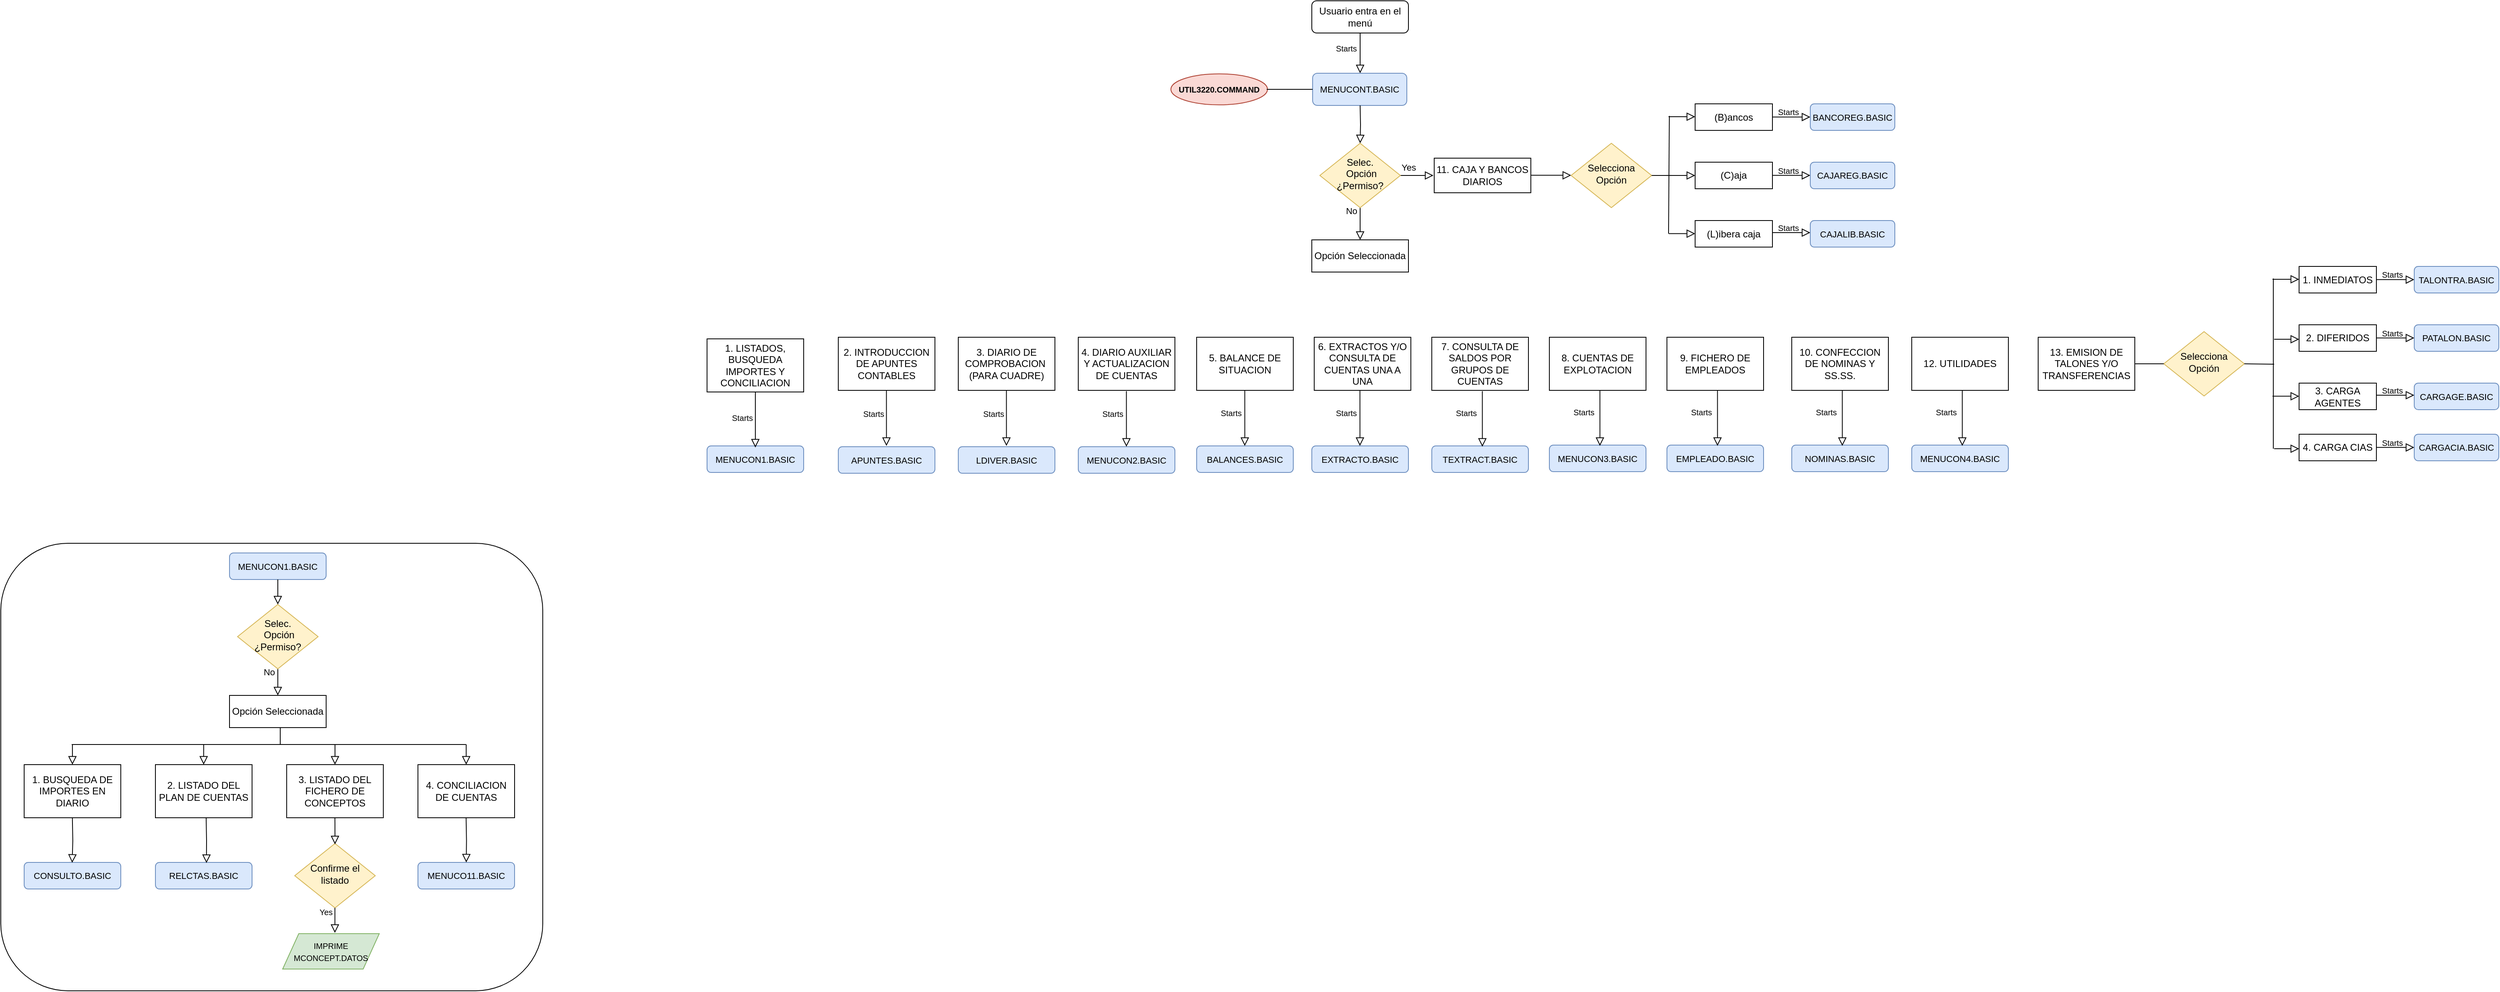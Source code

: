 <mxfile version="26.1.3">
  <diagram id="C5RBs43oDa-KdzZeNtuy" name="Page-1">
    <mxGraphModel dx="2965" dy="813" grid="0" gridSize="10" guides="1" tooltips="1" connect="1" arrows="1" fold="1" page="1" pageScale="1" pageWidth="827" pageHeight="1169" math="0" shadow="0">
      <root>
        <mxCell id="WIyWlLk6GJQsqaUBKTNV-0" />
        <mxCell id="WIyWlLk6GJQsqaUBKTNV-1" parent="WIyWlLk6GJQsqaUBKTNV-0" />
        <mxCell id="WIyWlLk6GJQsqaUBKTNV-2" value="" style="rounded=0;html=1;jettySize=auto;orthogonalLoop=1;fontSize=11;endArrow=block;endFill=0;endSize=8;strokeWidth=1;shadow=0;labelBackgroundColor=none;edgeStyle=orthogonalEdgeStyle;" parent="WIyWlLk6GJQsqaUBKTNV-1" source="WIyWlLk6GJQsqaUBKTNV-3" edge="1">
          <mxGeometry relative="1" as="geometry">
            <mxPoint x="393" y="107" as="targetPoint" />
          </mxGeometry>
        </mxCell>
        <mxCell id="WIyWlLk6GJQsqaUBKTNV-3" value="Usuario entra en el menú" style="rounded=1;whiteSpace=wrap;html=1;fontSize=12;glass=0;strokeWidth=1;shadow=0;" parent="WIyWlLk6GJQsqaUBKTNV-1" vertex="1">
          <mxGeometry x="333" y="17" width="120" height="40" as="geometry" />
        </mxCell>
        <mxCell id="WIyWlLk6GJQsqaUBKTNV-4" value="No" style="rounded=0;html=1;jettySize=auto;orthogonalLoop=1;fontSize=11;endArrow=block;endFill=0;endSize=8;strokeWidth=1;shadow=0;labelBackgroundColor=none;edgeStyle=orthogonalEdgeStyle;" parent="WIyWlLk6GJQsqaUBKTNV-1" source="WIyWlLk6GJQsqaUBKTNV-6" edge="1">
          <mxGeometry x="-0.801" y="-11" relative="1" as="geometry">
            <mxPoint as="offset" />
            <mxPoint x="393" y="314" as="targetPoint" />
          </mxGeometry>
        </mxCell>
        <mxCell id="WIyWlLk6GJQsqaUBKTNV-5" value="Yes" style="edgeStyle=orthogonalEdgeStyle;rounded=0;html=1;jettySize=auto;orthogonalLoop=1;fontSize=11;endArrow=block;endFill=0;endSize=8;strokeWidth=1;shadow=0;labelBackgroundColor=none;" parent="WIyWlLk6GJQsqaUBKTNV-1" source="WIyWlLk6GJQsqaUBKTNV-6" edge="1">
          <mxGeometry x="-0.516" y="10" relative="1" as="geometry">
            <mxPoint as="offset" />
            <mxPoint x="484" y="234" as="targetPoint" />
          </mxGeometry>
        </mxCell>
        <mxCell id="WIyWlLk6GJQsqaUBKTNV-6" value="Selec.&lt;div&gt;&amp;nbsp;Opción&lt;div&gt;¿Permiso?&lt;/div&gt;&lt;/div&gt;" style="rhombus;whiteSpace=wrap;html=1;shadow=0;fontFamily=Helvetica;fontSize=12;align=center;strokeWidth=1;spacing=6;spacingTop=-4;fillColor=#fff2cc;strokeColor=#d6b656;" parent="WIyWlLk6GJQsqaUBKTNV-1" vertex="1">
          <mxGeometry x="343" y="194" width="100" height="80" as="geometry" />
        </mxCell>
        <mxCell id="BB1cro40CQFyHblzuHLM-0" value="Opción Seleccionada" style="rounded=0;whiteSpace=wrap;html=1;fontSize=12;glass=0;strokeWidth=1;shadow=0;" vertex="1" parent="WIyWlLk6GJQsqaUBKTNV-1">
          <mxGeometry x="333" y="314" width="120" height="40" as="geometry" />
        </mxCell>
        <mxCell id="BB1cro40CQFyHblzuHLM-1" value="" style="edgeStyle=orthogonalEdgeStyle;rounded=0;html=1;jettySize=auto;orthogonalLoop=1;fontSize=11;endArrow=block;endFill=0;endSize=8;strokeWidth=1;shadow=0;labelBackgroundColor=none;" edge="1" parent="WIyWlLk6GJQsqaUBKTNV-1">
          <mxGeometry x="-0.16" y="11" relative="1" as="geometry">
            <mxPoint as="offset" />
            <mxPoint x="605" y="233.79" as="sourcePoint" />
            <mxPoint x="655" y="233.79" as="targetPoint" />
          </mxGeometry>
        </mxCell>
        <mxCell id="BB1cro40CQFyHblzuHLM-2" value="11. CAJA Y BANCOS DIARIOS" style="rounded=0;whiteSpace=wrap;html=1;" vertex="1" parent="WIyWlLk6GJQsqaUBKTNV-1">
          <mxGeometry x="485" y="212.5" width="120" height="43" as="geometry" />
        </mxCell>
        <mxCell id="BB1cro40CQFyHblzuHLM-3" value="CAJALIB.BASIC" style="rounded=1;whiteSpace=wrap;html=1;fontSize=11;glass=0;strokeWidth=1;shadow=0;fillColor=#dae8fc;strokeColor=#6c8ebf;" vertex="1" parent="WIyWlLk6GJQsqaUBKTNV-1">
          <mxGeometry x="952" y="290" width="105" height="33" as="geometry" />
        </mxCell>
        <mxCell id="BB1cro40CQFyHblzuHLM-4" value="Selecciona Opción" style="rhombus;whiteSpace=wrap;html=1;shadow=0;fontFamily=Helvetica;fontSize=12;align=center;strokeWidth=1;spacing=6;spacingTop=-4;fillColor=#fff2cc;strokeColor=#d6b656;" vertex="1" parent="WIyWlLk6GJQsqaUBKTNV-1">
          <mxGeometry x="655" y="194" width="100" height="80" as="geometry" />
        </mxCell>
        <mxCell id="BB1cro40CQFyHblzuHLM-5" value="(B)ancos" style="rounded=0;whiteSpace=wrap;html=1;" vertex="1" parent="WIyWlLk6GJQsqaUBKTNV-1">
          <mxGeometry x="809" y="145" width="96" height="33" as="geometry" />
        </mxCell>
        <mxCell id="BB1cro40CQFyHblzuHLM-6" value="(C)aja" style="rounded=0;whiteSpace=wrap;html=1;" vertex="1" parent="WIyWlLk6GJQsqaUBKTNV-1">
          <mxGeometry x="809" y="217.5" width="96" height="33" as="geometry" />
        </mxCell>
        <mxCell id="BB1cro40CQFyHblzuHLM-7" value="(L)ibera caja" style="rounded=0;whiteSpace=wrap;html=1;" vertex="1" parent="WIyWlLk6GJQsqaUBKTNV-1">
          <mxGeometry x="809" y="290" width="96" height="33" as="geometry" />
        </mxCell>
        <mxCell id="BB1cro40CQFyHblzuHLM-9" value="BANCOREG.BASIC" style="rounded=1;whiteSpace=wrap;html=1;fontSize=11;glass=0;strokeWidth=1;shadow=0;fillColor=#dae8fc;strokeColor=#6c8ebf;" vertex="1" parent="WIyWlLk6GJQsqaUBKTNV-1">
          <mxGeometry x="952" y="145" width="105" height="33" as="geometry" />
        </mxCell>
        <mxCell id="BB1cro40CQFyHblzuHLM-10" value="CAJAREG.BASIC" style="rounded=1;whiteSpace=wrap;html=1;fontSize=11;glass=0;strokeWidth=1;shadow=0;fillColor=#dae8fc;strokeColor=#6c8ebf;" vertex="1" parent="WIyWlLk6GJQsqaUBKTNV-1">
          <mxGeometry x="952" y="217.5" width="105" height="33" as="geometry" />
        </mxCell>
        <mxCell id="BB1cro40CQFyHblzuHLM-13" value="Starts" style="text;html=1;align=center;verticalAlign=middle;whiteSpace=wrap;rounded=0;fontSize=10;" vertex="1" parent="WIyWlLk6GJQsqaUBKTNV-1">
          <mxGeometry x="895" y="140" width="60" height="30" as="geometry" />
        </mxCell>
        <mxCell id="BB1cro40CQFyHblzuHLM-16" value="Starts" style="text;html=1;align=center;verticalAlign=middle;whiteSpace=wrap;rounded=0;fontSize=10;" vertex="1" parent="WIyWlLk6GJQsqaUBKTNV-1">
          <mxGeometry x="895" y="212.5" width="60" height="30" as="geometry" />
        </mxCell>
        <mxCell id="BB1cro40CQFyHblzuHLM-18" value="" style="edgeStyle=orthogonalEdgeStyle;rounded=0;html=1;jettySize=auto;orthogonalLoop=1;fontSize=11;endArrow=block;endFill=0;endSize=8;strokeWidth=1;shadow=0;labelBackgroundColor=none;entryX=0;entryY=0.5;entryDx=0;entryDy=0;spacing=0;" edge="1" parent="WIyWlLk6GJQsqaUBKTNV-1">
          <mxGeometry x="-0.16" y="11" relative="1" as="geometry">
            <mxPoint as="offset" />
            <mxPoint x="755" y="234" as="sourcePoint" />
            <mxPoint x="809" y="234" as="targetPoint" />
          </mxGeometry>
        </mxCell>
        <mxCell id="BB1cro40CQFyHblzuHLM-20" value="" style="edgeStyle=orthogonalEdgeStyle;rounded=0;html=1;jettySize=auto;orthogonalLoop=1;fontSize=11;endArrow=block;endFill=0;endSize=8;strokeWidth=1;shadow=0;labelBackgroundColor=none;entryX=0;entryY=0.5;entryDx=0;entryDy=0;spacing=0;" edge="1" parent="WIyWlLk6GJQsqaUBKTNV-1">
          <mxGeometry x="-0.16" y="11" relative="1" as="geometry">
            <mxPoint as="offset" />
            <mxPoint x="776" y="161" as="sourcePoint" />
            <mxPoint x="809" y="161.37" as="targetPoint" />
          </mxGeometry>
        </mxCell>
        <mxCell id="BB1cro40CQFyHblzuHLM-21" value="" style="edgeStyle=orthogonalEdgeStyle;rounded=0;html=1;jettySize=auto;orthogonalLoop=1;fontSize=11;endArrow=block;endFill=0;endSize=8;strokeWidth=1;shadow=0;labelBackgroundColor=none;entryX=0;entryY=0.5;entryDx=0;entryDy=0;spacing=0;" edge="1" parent="WIyWlLk6GJQsqaUBKTNV-1">
          <mxGeometry x="-0.16" y="11" relative="1" as="geometry">
            <mxPoint as="offset" />
            <mxPoint x="776" y="306.31" as="sourcePoint" />
            <mxPoint x="809" y="306.68" as="targetPoint" />
          </mxGeometry>
        </mxCell>
        <mxCell id="BB1cro40CQFyHblzuHLM-22" value="" style="endArrow=none;html=1;rounded=0;" edge="1" parent="WIyWlLk6GJQsqaUBKTNV-1">
          <mxGeometry width="50" height="50" relative="1" as="geometry">
            <mxPoint x="776" y="306" as="sourcePoint" />
            <mxPoint x="777" y="160" as="targetPoint" />
          </mxGeometry>
        </mxCell>
        <mxCell id="BB1cro40CQFyHblzuHLM-23" value="" style="edgeStyle=orthogonalEdgeStyle;rounded=0;html=1;jettySize=auto;orthogonalLoop=1;fontSize=11;endArrow=block;endFill=0;endSize=8;strokeWidth=1;shadow=0;labelBackgroundColor=none;" edge="1" parent="WIyWlLk6GJQsqaUBKTNV-1">
          <mxGeometry x="-0.16" y="11" relative="1" as="geometry">
            <mxPoint as="offset" />
            <mxPoint x="905" y="305" as="sourcePoint" />
            <mxPoint x="952" y="305" as="targetPoint" />
          </mxGeometry>
        </mxCell>
        <mxCell id="BB1cro40CQFyHblzuHLM-24" value="" style="edgeStyle=orthogonalEdgeStyle;rounded=0;html=1;jettySize=auto;orthogonalLoop=1;fontSize=11;endArrow=block;endFill=0;endSize=8;strokeWidth=1;shadow=0;labelBackgroundColor=none;" edge="1" parent="WIyWlLk6GJQsqaUBKTNV-1">
          <mxGeometry x="-0.16" y="11" relative="1" as="geometry">
            <mxPoint as="offset" />
            <mxPoint x="905" y="233.88" as="sourcePoint" />
            <mxPoint x="952" y="233.88" as="targetPoint" />
          </mxGeometry>
        </mxCell>
        <mxCell id="BB1cro40CQFyHblzuHLM-25" value="Starts" style="text;html=1;align=center;verticalAlign=middle;whiteSpace=wrap;rounded=0;fontSize=10;" vertex="1" parent="WIyWlLk6GJQsqaUBKTNV-1">
          <mxGeometry x="895" y="284" width="60" height="30" as="geometry" />
        </mxCell>
        <mxCell id="BB1cro40CQFyHblzuHLM-27" value="" style="edgeStyle=orthogonalEdgeStyle;rounded=0;html=1;jettySize=auto;orthogonalLoop=1;fontSize=11;endArrow=block;endFill=0;endSize=8;strokeWidth=1;shadow=0;labelBackgroundColor=none;" edge="1" parent="WIyWlLk6GJQsqaUBKTNV-1">
          <mxGeometry x="-0.16" y="11" relative="1" as="geometry">
            <mxPoint as="offset" />
            <mxPoint x="905" y="161.38" as="sourcePoint" />
            <mxPoint x="952" y="161.38" as="targetPoint" />
          </mxGeometry>
        </mxCell>
        <mxCell id="BB1cro40CQFyHblzuHLM-28" value="1. LISTADOS, BUSQUEDA IMPORTES Y CONCILIACION" style="rounded=0;whiteSpace=wrap;html=1;" vertex="1" parent="WIyWlLk6GJQsqaUBKTNV-1">
          <mxGeometry x="-418" y="437" width="120" height="66" as="geometry" />
        </mxCell>
        <mxCell id="BB1cro40CQFyHblzuHLM-29" value="2. INTRODUCCION DE APUNTES CONTABLES" style="rounded=0;whiteSpace=wrap;html=1;" vertex="1" parent="WIyWlLk6GJQsqaUBKTNV-1">
          <mxGeometry x="-255" y="435" width="120" height="66" as="geometry" />
        </mxCell>
        <mxCell id="BB1cro40CQFyHblzuHLM-30" value="3. DIARIO DE COMPROBACION&amp;nbsp;&lt;div&gt;(PARA CUADRE)&lt;/div&gt;" style="rounded=0;whiteSpace=wrap;html=1;" vertex="1" parent="WIyWlLk6GJQsqaUBKTNV-1">
          <mxGeometry x="-106" y="435" width="120" height="66" as="geometry" />
        </mxCell>
        <mxCell id="BB1cro40CQFyHblzuHLM-31" value="4. DIARIO AUXILIAR Y ACTUALIZACION DE CUENTAS" style="rounded=0;whiteSpace=wrap;html=1;" vertex="1" parent="WIyWlLk6GJQsqaUBKTNV-1">
          <mxGeometry x="43" y="435" width="120" height="66" as="geometry" />
        </mxCell>
        <mxCell id="BB1cro40CQFyHblzuHLM-32" value="5. BALANCE DE SITUACION" style="rounded=0;whiteSpace=wrap;html=1;" vertex="1" parent="WIyWlLk6GJQsqaUBKTNV-1">
          <mxGeometry x="190" y="435" width="120" height="66" as="geometry" />
        </mxCell>
        <mxCell id="BB1cro40CQFyHblzuHLM-33" value="6. EXTRACTOS Y/O CONSULTA DE CUENTAS UNA A UNA" style="rounded=0;whiteSpace=wrap;html=1;" vertex="1" parent="WIyWlLk6GJQsqaUBKTNV-1">
          <mxGeometry x="336" y="435" width="120" height="66" as="geometry" />
        </mxCell>
        <mxCell id="BB1cro40CQFyHblzuHLM-34" value="7. CONSULTA DE SALDOS POR GRUPOS DE CUENTAS" style="rounded=0;whiteSpace=wrap;html=1;" vertex="1" parent="WIyWlLk6GJQsqaUBKTNV-1">
          <mxGeometry x="482" y="435" width="120" height="66" as="geometry" />
        </mxCell>
        <mxCell id="BB1cro40CQFyHblzuHLM-35" value="8. CUENTAS DE EXPLOTACION" style="rounded=0;whiteSpace=wrap;html=1;" vertex="1" parent="WIyWlLk6GJQsqaUBKTNV-1">
          <mxGeometry x="628" y="435" width="120" height="66" as="geometry" />
        </mxCell>
        <mxCell id="BB1cro40CQFyHblzuHLM-36" value="9. FICHERO DE EMPLEADOS" style="rounded=0;whiteSpace=wrap;html=1;" vertex="1" parent="WIyWlLk6GJQsqaUBKTNV-1">
          <mxGeometry x="774" y="435" width="120" height="66" as="geometry" />
        </mxCell>
        <mxCell id="BB1cro40CQFyHblzuHLM-37" value="10. CONFECCION DE NOMINAS Y SS.SS." style="rounded=0;whiteSpace=wrap;html=1;" vertex="1" parent="WIyWlLk6GJQsqaUBKTNV-1">
          <mxGeometry x="929" y="435" width="120" height="66" as="geometry" />
        </mxCell>
        <mxCell id="BB1cro40CQFyHblzuHLM-38" value="12. UTILIDADES" style="rounded=0;whiteSpace=wrap;html=1;" vertex="1" parent="WIyWlLk6GJQsqaUBKTNV-1">
          <mxGeometry x="1078" y="435" width="120" height="66" as="geometry" />
        </mxCell>
        <mxCell id="BB1cro40CQFyHblzuHLM-39" value="13. EMISION DE TALONES Y/O TRANSFERENCIAS" style="rounded=0;whiteSpace=wrap;html=1;" vertex="1" parent="WIyWlLk6GJQsqaUBKTNV-1">
          <mxGeometry x="1235" y="435" width="120" height="66" as="geometry" />
        </mxCell>
        <mxCell id="BB1cro40CQFyHblzuHLM-40" value="MENUCON1.BASIC" style="rounded=1;whiteSpace=wrap;html=1;fontSize=11;glass=0;strokeWidth=1;shadow=0;fillColor=#dae8fc;strokeColor=#6c8ebf;" vertex="1" parent="WIyWlLk6GJQsqaUBKTNV-1">
          <mxGeometry x="-418" y="570" width="120" height="33" as="geometry" />
        </mxCell>
        <mxCell id="BB1cro40CQFyHblzuHLM-41" value="Starts" style="text;html=1;align=center;verticalAlign=middle;whiteSpace=wrap;rounded=0;fontSize=10;" vertex="1" parent="WIyWlLk6GJQsqaUBKTNV-1">
          <mxGeometry x="-404" y="520" width="60" height="30" as="geometry" />
        </mxCell>
        <mxCell id="BB1cro40CQFyHblzuHLM-42" value="" style="edgeStyle=orthogonalEdgeStyle;rounded=0;html=1;jettySize=auto;orthogonalLoop=1;fontSize=11;endArrow=block;endFill=0;endSize=8;strokeWidth=1;shadow=0;labelBackgroundColor=none;exitX=0.5;exitY=1;exitDx=0;exitDy=0;" edge="1" parent="WIyWlLk6GJQsqaUBKTNV-1" source="BB1cro40CQFyHblzuHLM-28">
          <mxGeometry x="-0.16" y="11" relative="1" as="geometry">
            <mxPoint as="offset" />
            <mxPoint x="-389" y="559" as="sourcePoint" />
            <mxPoint x="-358" y="572" as="targetPoint" />
            <Array as="points">
              <mxPoint x="-358" y="559" />
            </Array>
          </mxGeometry>
        </mxCell>
        <mxCell id="BB1cro40CQFyHblzuHLM-43" value="APUNTES.BASIC" style="rounded=1;whiteSpace=wrap;html=1;fontSize=11;glass=0;strokeWidth=1;shadow=0;fillColor=#dae8fc;strokeColor=#6c8ebf;" vertex="1" parent="WIyWlLk6GJQsqaUBKTNV-1">
          <mxGeometry x="-255" y="571" width="120" height="33" as="geometry" />
        </mxCell>
        <mxCell id="BB1cro40CQFyHblzuHLM-44" value="Starts" style="text;html=1;align=center;verticalAlign=middle;whiteSpace=wrap;rounded=0;fontSize=10;" vertex="1" parent="WIyWlLk6GJQsqaUBKTNV-1">
          <mxGeometry x="-241" y="515" width="60" height="30" as="geometry" />
        </mxCell>
        <mxCell id="BB1cro40CQFyHblzuHLM-45" value="" style="edgeStyle=orthogonalEdgeStyle;rounded=0;html=1;jettySize=auto;orthogonalLoop=1;fontSize=11;endArrow=block;endFill=0;endSize=8;strokeWidth=1;shadow=0;labelBackgroundColor=none;exitX=0.5;exitY=1;exitDx=0;exitDy=0;" edge="1" parent="WIyWlLk6GJQsqaUBKTNV-1">
          <mxGeometry x="-0.16" y="11" relative="1" as="geometry">
            <mxPoint as="offset" />
            <mxPoint x="-195.23" y="501" as="sourcePoint" />
            <mxPoint x="-195.23" y="570" as="targetPoint" />
            <Array as="points">
              <mxPoint x="-195.23" y="557" />
            </Array>
          </mxGeometry>
        </mxCell>
        <mxCell id="BB1cro40CQFyHblzuHLM-46" value="LDIVER.BASIC" style="rounded=1;whiteSpace=wrap;html=1;fontSize=11;glass=0;strokeWidth=1;shadow=0;fillColor=#dae8fc;strokeColor=#6c8ebf;" vertex="1" parent="WIyWlLk6GJQsqaUBKTNV-1">
          <mxGeometry x="-106" y="571" width="120" height="33" as="geometry" />
        </mxCell>
        <mxCell id="BB1cro40CQFyHblzuHLM-47" value="Starts" style="text;html=1;align=center;verticalAlign=middle;whiteSpace=wrap;rounded=0;fontSize=10;" vertex="1" parent="WIyWlLk6GJQsqaUBKTNV-1">
          <mxGeometry x="-92" y="515" width="60" height="30" as="geometry" />
        </mxCell>
        <mxCell id="BB1cro40CQFyHblzuHLM-48" value="" style="edgeStyle=orthogonalEdgeStyle;rounded=0;html=1;jettySize=auto;orthogonalLoop=1;fontSize=11;endArrow=block;endFill=0;endSize=8;strokeWidth=1;shadow=0;labelBackgroundColor=none;exitX=0.5;exitY=1;exitDx=0;exitDy=0;" edge="1" parent="WIyWlLk6GJQsqaUBKTNV-1">
          <mxGeometry x="-0.16" y="11" relative="1" as="geometry">
            <mxPoint as="offset" />
            <mxPoint x="-46.23" y="501" as="sourcePoint" />
            <mxPoint x="-46.23" y="570" as="targetPoint" />
            <Array as="points">
              <mxPoint x="-46.23" y="557" />
            </Array>
          </mxGeometry>
        </mxCell>
        <mxCell id="BB1cro40CQFyHblzuHLM-49" value="MENUCON2.BASIC" style="rounded=1;whiteSpace=wrap;html=1;fontSize=11;glass=0;strokeWidth=1;shadow=0;fillColor=#dae8fc;strokeColor=#6c8ebf;" vertex="1" parent="WIyWlLk6GJQsqaUBKTNV-1">
          <mxGeometry x="43" y="571" width="120" height="33" as="geometry" />
        </mxCell>
        <mxCell id="BB1cro40CQFyHblzuHLM-50" value="Starts" style="text;html=1;align=center;verticalAlign=middle;whiteSpace=wrap;rounded=0;fontSize=10;" vertex="1" parent="WIyWlLk6GJQsqaUBKTNV-1">
          <mxGeometry x="56" y="515" width="60" height="30" as="geometry" />
        </mxCell>
        <mxCell id="BB1cro40CQFyHblzuHLM-51" value="" style="edgeStyle=orthogonalEdgeStyle;rounded=0;html=1;jettySize=auto;orthogonalLoop=1;fontSize=11;endArrow=block;endFill=0;endSize=8;strokeWidth=1;shadow=0;labelBackgroundColor=none;exitX=0.5;exitY=1;exitDx=0;exitDy=0;" edge="1" parent="WIyWlLk6GJQsqaUBKTNV-1">
          <mxGeometry x="-0.16" y="11" relative="1" as="geometry">
            <mxPoint as="offset" />
            <mxPoint x="102.77" y="502" as="sourcePoint" />
            <mxPoint x="102.77" y="571" as="targetPoint" />
            <Array as="points">
              <mxPoint x="102.77" y="558" />
            </Array>
          </mxGeometry>
        </mxCell>
        <mxCell id="BB1cro40CQFyHblzuHLM-52" value="BALANCES.BASIC" style="rounded=1;whiteSpace=wrap;html=1;fontSize=11;glass=0;strokeWidth=1;shadow=0;fillColor=#dae8fc;strokeColor=#6c8ebf;" vertex="1" parent="WIyWlLk6GJQsqaUBKTNV-1">
          <mxGeometry x="190" y="570" width="120" height="33" as="geometry" />
        </mxCell>
        <mxCell id="BB1cro40CQFyHblzuHLM-53" value="Starts" style="text;html=1;align=center;verticalAlign=middle;whiteSpace=wrap;rounded=0;fontSize=10;" vertex="1" parent="WIyWlLk6GJQsqaUBKTNV-1">
          <mxGeometry x="203" y="514" width="60" height="30" as="geometry" />
        </mxCell>
        <mxCell id="BB1cro40CQFyHblzuHLM-54" value="" style="edgeStyle=orthogonalEdgeStyle;rounded=0;html=1;jettySize=auto;orthogonalLoop=1;fontSize=11;endArrow=block;endFill=0;endSize=8;strokeWidth=1;shadow=0;labelBackgroundColor=none;exitX=0.5;exitY=1;exitDx=0;exitDy=0;" edge="1" parent="WIyWlLk6GJQsqaUBKTNV-1">
          <mxGeometry x="-0.16" y="11" relative="1" as="geometry">
            <mxPoint as="offset" />
            <mxPoint x="249.77" y="501" as="sourcePoint" />
            <mxPoint x="249.77" y="570" as="targetPoint" />
            <Array as="points">
              <mxPoint x="249.77" y="557" />
            </Array>
          </mxGeometry>
        </mxCell>
        <mxCell id="BB1cro40CQFyHblzuHLM-56" value="EXTRACTO.BASIC" style="rounded=1;whiteSpace=wrap;html=1;fontSize=11;glass=0;strokeWidth=1;shadow=0;fillColor=#dae8fc;strokeColor=#6c8ebf;" vertex="1" parent="WIyWlLk6GJQsqaUBKTNV-1">
          <mxGeometry x="333" y="570" width="120" height="33" as="geometry" />
        </mxCell>
        <mxCell id="BB1cro40CQFyHblzuHLM-57" value="Starts" style="text;html=1;align=center;verticalAlign=middle;whiteSpace=wrap;rounded=0;fontSize=10;" vertex="1" parent="WIyWlLk6GJQsqaUBKTNV-1">
          <mxGeometry x="346" y="514" width="60" height="30" as="geometry" />
        </mxCell>
        <mxCell id="BB1cro40CQFyHblzuHLM-58" value="" style="edgeStyle=orthogonalEdgeStyle;rounded=0;html=1;jettySize=auto;orthogonalLoop=1;fontSize=11;endArrow=block;endFill=0;endSize=8;strokeWidth=1;shadow=0;labelBackgroundColor=none;exitX=0.5;exitY=1;exitDx=0;exitDy=0;" edge="1" parent="WIyWlLk6GJQsqaUBKTNV-1">
          <mxGeometry x="-0.16" y="11" relative="1" as="geometry">
            <mxPoint as="offset" />
            <mxPoint x="392.77" y="501" as="sourcePoint" />
            <mxPoint x="392.77" y="570" as="targetPoint" />
            <Array as="points">
              <mxPoint x="392.77" y="557" />
            </Array>
          </mxGeometry>
        </mxCell>
        <mxCell id="BB1cro40CQFyHblzuHLM-59" value="TEXTRACT.BASIC" style="rounded=1;whiteSpace=wrap;html=1;fontSize=11;glass=0;strokeWidth=1;shadow=0;fillColor=#dae8fc;strokeColor=#6c8ebf;" vertex="1" parent="WIyWlLk6GJQsqaUBKTNV-1">
          <mxGeometry x="482" y="570" width="120" height="33" as="geometry" />
        </mxCell>
        <mxCell id="BB1cro40CQFyHblzuHLM-60" value="Starts" style="text;html=1;align=center;verticalAlign=middle;whiteSpace=wrap;rounded=0;fontSize=10;" vertex="1" parent="WIyWlLk6GJQsqaUBKTNV-1">
          <mxGeometry x="495" y="514" width="60" height="30" as="geometry" />
        </mxCell>
        <mxCell id="BB1cro40CQFyHblzuHLM-61" value="" style="edgeStyle=orthogonalEdgeStyle;rounded=0;html=1;jettySize=auto;orthogonalLoop=1;fontSize=11;endArrow=block;endFill=0;endSize=8;strokeWidth=1;shadow=0;labelBackgroundColor=none;exitX=0.5;exitY=1;exitDx=0;exitDy=0;" edge="1" parent="WIyWlLk6GJQsqaUBKTNV-1">
          <mxGeometry x="-0.16" y="11" relative="1" as="geometry">
            <mxPoint as="offset" />
            <mxPoint x="544.77" y="502" as="sourcePoint" />
            <mxPoint x="544.77" y="571" as="targetPoint" />
            <Array as="points">
              <mxPoint x="544.77" y="558" />
            </Array>
          </mxGeometry>
        </mxCell>
        <mxCell id="BB1cro40CQFyHblzuHLM-62" value="MENUCON3.BASIC" style="rounded=1;whiteSpace=wrap;html=1;fontSize=11;glass=0;strokeWidth=1;shadow=0;fillColor=#dae8fc;strokeColor=#6c8ebf;" vertex="1" parent="WIyWlLk6GJQsqaUBKTNV-1">
          <mxGeometry x="628" y="569" width="120" height="33" as="geometry" />
        </mxCell>
        <mxCell id="BB1cro40CQFyHblzuHLM-63" value="Starts" style="text;html=1;align=center;verticalAlign=middle;whiteSpace=wrap;rounded=0;fontSize=10;" vertex="1" parent="WIyWlLk6GJQsqaUBKTNV-1">
          <mxGeometry x="641" y="513" width="60" height="30" as="geometry" />
        </mxCell>
        <mxCell id="BB1cro40CQFyHblzuHLM-64" value="" style="edgeStyle=orthogonalEdgeStyle;rounded=0;html=1;jettySize=auto;orthogonalLoop=1;fontSize=11;endArrow=block;endFill=0;endSize=8;strokeWidth=1;shadow=0;labelBackgroundColor=none;exitX=0.5;exitY=1;exitDx=0;exitDy=0;" edge="1" parent="WIyWlLk6GJQsqaUBKTNV-1">
          <mxGeometry x="-0.16" y="11" relative="1" as="geometry">
            <mxPoint as="offset" />
            <mxPoint x="690.77" y="501" as="sourcePoint" />
            <mxPoint x="690.77" y="570" as="targetPoint" />
            <Array as="points">
              <mxPoint x="690.77" y="557" />
            </Array>
          </mxGeometry>
        </mxCell>
        <mxCell id="BB1cro40CQFyHblzuHLM-65" value="EMPLEADO.BASIC" style="rounded=1;whiteSpace=wrap;html=1;fontSize=11;glass=0;strokeWidth=1;shadow=0;fillColor=#dae8fc;strokeColor=#6c8ebf;" vertex="1" parent="WIyWlLk6GJQsqaUBKTNV-1">
          <mxGeometry x="774" y="569" width="120" height="33" as="geometry" />
        </mxCell>
        <mxCell id="BB1cro40CQFyHblzuHLM-66" value="Starts" style="text;html=1;align=center;verticalAlign=middle;whiteSpace=wrap;rounded=0;fontSize=10;" vertex="1" parent="WIyWlLk6GJQsqaUBKTNV-1">
          <mxGeometry x="787" y="513" width="60" height="30" as="geometry" />
        </mxCell>
        <mxCell id="BB1cro40CQFyHblzuHLM-67" value="" style="edgeStyle=orthogonalEdgeStyle;rounded=0;html=1;jettySize=auto;orthogonalLoop=1;fontSize=11;endArrow=block;endFill=0;endSize=8;strokeWidth=1;shadow=0;labelBackgroundColor=none;exitX=0.5;exitY=1;exitDx=0;exitDy=0;" edge="1" parent="WIyWlLk6GJQsqaUBKTNV-1">
          <mxGeometry x="-0.16" y="11" relative="1" as="geometry">
            <mxPoint as="offset" />
            <mxPoint x="836.77" y="501" as="sourcePoint" />
            <mxPoint x="836.77" y="570" as="targetPoint" />
            <Array as="points">
              <mxPoint x="836.77" y="557" />
            </Array>
          </mxGeometry>
        </mxCell>
        <mxCell id="BB1cro40CQFyHblzuHLM-68" value="NOMINAS.BASIC" style="rounded=1;whiteSpace=wrap;html=1;fontSize=11;glass=0;strokeWidth=1;shadow=0;fillColor=#dae8fc;strokeColor=#6c8ebf;" vertex="1" parent="WIyWlLk6GJQsqaUBKTNV-1">
          <mxGeometry x="929" y="569" width="120" height="33" as="geometry" />
        </mxCell>
        <mxCell id="BB1cro40CQFyHblzuHLM-69" value="Starts" style="text;html=1;align=center;verticalAlign=middle;whiteSpace=wrap;rounded=0;fontSize=10;" vertex="1" parent="WIyWlLk6GJQsqaUBKTNV-1">
          <mxGeometry x="942" y="513" width="60" height="30" as="geometry" />
        </mxCell>
        <mxCell id="BB1cro40CQFyHblzuHLM-70" value="" style="edgeStyle=orthogonalEdgeStyle;rounded=0;html=1;jettySize=auto;orthogonalLoop=1;fontSize=11;endArrow=block;endFill=0;endSize=8;strokeWidth=1;shadow=0;labelBackgroundColor=none;exitX=0.5;exitY=1;exitDx=0;exitDy=0;" edge="1" parent="WIyWlLk6GJQsqaUBKTNV-1">
          <mxGeometry x="-0.16" y="11" relative="1" as="geometry">
            <mxPoint as="offset" />
            <mxPoint x="991.77" y="501" as="sourcePoint" />
            <mxPoint x="991.77" y="570" as="targetPoint" />
            <Array as="points">
              <mxPoint x="991.77" y="557" />
            </Array>
          </mxGeometry>
        </mxCell>
        <mxCell id="BB1cro40CQFyHblzuHLM-71" value="MENUCON4.BASIC" style="rounded=1;whiteSpace=wrap;html=1;fontSize=11;glass=0;strokeWidth=1;shadow=0;fillColor=#dae8fc;strokeColor=#6c8ebf;" vertex="1" parent="WIyWlLk6GJQsqaUBKTNV-1">
          <mxGeometry x="1078" y="569" width="120" height="33" as="geometry" />
        </mxCell>
        <mxCell id="BB1cro40CQFyHblzuHLM-72" value="Starts" style="text;html=1;align=center;verticalAlign=middle;whiteSpace=wrap;rounded=0;fontSize=10;" vertex="1" parent="WIyWlLk6GJQsqaUBKTNV-1">
          <mxGeometry x="1091" y="513" width="60" height="30" as="geometry" />
        </mxCell>
        <mxCell id="BB1cro40CQFyHblzuHLM-73" value="" style="edgeStyle=orthogonalEdgeStyle;rounded=0;html=1;jettySize=auto;orthogonalLoop=1;fontSize=11;endArrow=block;endFill=0;endSize=8;strokeWidth=1;shadow=0;labelBackgroundColor=none;exitX=0.5;exitY=1;exitDx=0;exitDy=0;" edge="1" parent="WIyWlLk6GJQsqaUBKTNV-1">
          <mxGeometry x="-0.16" y="11" relative="1" as="geometry">
            <mxPoint as="offset" />
            <mxPoint x="1140.77" y="501" as="sourcePoint" />
            <mxPoint x="1140.77" y="570" as="targetPoint" />
            <Array as="points">
              <mxPoint x="1140.77" y="557" />
            </Array>
          </mxGeometry>
        </mxCell>
        <mxCell id="BB1cro40CQFyHblzuHLM-74" value="CARGAGE.BASIC" style="rounded=1;whiteSpace=wrap;html=1;fontSize=11;glass=0;strokeWidth=1;shadow=0;fillColor=#dae8fc;strokeColor=#6c8ebf;" vertex="1" parent="WIyWlLk6GJQsqaUBKTNV-1">
          <mxGeometry x="1702" y="492" width="105" height="33" as="geometry" />
        </mxCell>
        <mxCell id="BB1cro40CQFyHblzuHLM-75" value="Selecciona Opción" style="rhombus;whiteSpace=wrap;html=1;shadow=0;fontFamily=Helvetica;fontSize=12;align=center;strokeWidth=1;spacing=6;spacingTop=-4;fillColor=#fff2cc;strokeColor=#d6b656;" vertex="1" parent="WIyWlLk6GJQsqaUBKTNV-1">
          <mxGeometry x="1391" y="428" width="100" height="80" as="geometry" />
        </mxCell>
        <mxCell id="BB1cro40CQFyHblzuHLM-76" value="1. INMEDIATOS" style="rounded=0;whiteSpace=wrap;html=1;" vertex="1" parent="WIyWlLk6GJQsqaUBKTNV-1">
          <mxGeometry x="1559" y="347" width="96" height="33" as="geometry" />
        </mxCell>
        <mxCell id="BB1cro40CQFyHblzuHLM-77" value="2. DIFERIDOS" style="rounded=0;whiteSpace=wrap;html=1;" vertex="1" parent="WIyWlLk6GJQsqaUBKTNV-1">
          <mxGeometry x="1559" y="419.5" width="96" height="33" as="geometry" />
        </mxCell>
        <mxCell id="BB1cro40CQFyHblzuHLM-78" value="3. CARGA AGENTES" style="rounded=0;whiteSpace=wrap;html=1;" vertex="1" parent="WIyWlLk6GJQsqaUBKTNV-1">
          <mxGeometry x="1559" y="492" width="96" height="33" as="geometry" />
        </mxCell>
        <mxCell id="BB1cro40CQFyHblzuHLM-79" value="TALONTRA.BASIC" style="rounded=1;whiteSpace=wrap;html=1;fontSize=11;glass=0;strokeWidth=1;shadow=0;fillColor=#dae8fc;strokeColor=#6c8ebf;" vertex="1" parent="WIyWlLk6GJQsqaUBKTNV-1">
          <mxGeometry x="1702" y="347" width="105" height="33" as="geometry" />
        </mxCell>
        <mxCell id="BB1cro40CQFyHblzuHLM-80" value="PATALON.BASIC" style="rounded=1;whiteSpace=wrap;html=1;fontSize=11;glass=0;strokeWidth=1;shadow=0;fillColor=#dae8fc;strokeColor=#6c8ebf;" vertex="1" parent="WIyWlLk6GJQsqaUBKTNV-1">
          <mxGeometry x="1702" y="419.5" width="105" height="33" as="geometry" />
        </mxCell>
        <mxCell id="BB1cro40CQFyHblzuHLM-81" value="Starts" style="text;html=1;align=center;verticalAlign=middle;whiteSpace=wrap;rounded=0;fontSize=10;" vertex="1" parent="WIyWlLk6GJQsqaUBKTNV-1">
          <mxGeometry x="1645" y="342" width="60" height="30" as="geometry" />
        </mxCell>
        <mxCell id="BB1cro40CQFyHblzuHLM-82" value="Starts" style="text;html=1;align=center;verticalAlign=middle;whiteSpace=wrap;rounded=0;fontSize=10;" vertex="1" parent="WIyWlLk6GJQsqaUBKTNV-1">
          <mxGeometry x="1645" y="414.5" width="60" height="30" as="geometry" />
        </mxCell>
        <mxCell id="BB1cro40CQFyHblzuHLM-83" value="" style="edgeStyle=orthogonalEdgeStyle;rounded=0;html=1;jettySize=auto;orthogonalLoop=1;fontSize=11;endArrow=block;endFill=0;endSize=8;strokeWidth=1;shadow=0;labelBackgroundColor=none;entryX=0;entryY=0.5;entryDx=0;entryDy=0;spacing=0;" edge="1" parent="WIyWlLk6GJQsqaUBKTNV-1">
          <mxGeometry x="-0.16" y="11" relative="1" as="geometry">
            <mxPoint as="offset" />
            <mxPoint x="1528" y="437.5" as="sourcePoint" />
            <mxPoint x="1559" y="437.5" as="targetPoint" />
          </mxGeometry>
        </mxCell>
        <mxCell id="BB1cro40CQFyHblzuHLM-84" value="" style="edgeStyle=orthogonalEdgeStyle;rounded=0;html=1;jettySize=auto;orthogonalLoop=1;fontSize=11;endArrow=block;endFill=0;endSize=8;strokeWidth=1;shadow=0;labelBackgroundColor=none;entryX=0;entryY=0.5;entryDx=0;entryDy=0;spacing=0;" edge="1" parent="WIyWlLk6GJQsqaUBKTNV-1">
          <mxGeometry x="-0.16" y="11" relative="1" as="geometry">
            <mxPoint as="offset" />
            <mxPoint x="1526" y="363" as="sourcePoint" />
            <mxPoint x="1559" y="363.37" as="targetPoint" />
          </mxGeometry>
        </mxCell>
        <mxCell id="BB1cro40CQFyHblzuHLM-85" value="" style="edgeStyle=orthogonalEdgeStyle;rounded=0;html=1;jettySize=auto;orthogonalLoop=1;fontSize=11;endArrow=block;endFill=0;endSize=8;strokeWidth=1;shadow=0;labelBackgroundColor=none;entryX=0;entryY=0.5;entryDx=0;entryDy=0;spacing=0;" edge="1" parent="WIyWlLk6GJQsqaUBKTNV-1">
          <mxGeometry x="-0.16" y="11" relative="1" as="geometry">
            <mxPoint as="offset" />
            <mxPoint x="1526" y="508.31" as="sourcePoint" />
            <mxPoint x="1559" y="508.68" as="targetPoint" />
          </mxGeometry>
        </mxCell>
        <mxCell id="BB1cro40CQFyHblzuHLM-86" value="" style="endArrow=none;html=1;rounded=0;" edge="1" parent="WIyWlLk6GJQsqaUBKTNV-1">
          <mxGeometry width="50" height="50" relative="1" as="geometry">
            <mxPoint x="1527" y="573.5" as="sourcePoint" />
            <mxPoint x="1527" y="362" as="targetPoint" />
          </mxGeometry>
        </mxCell>
        <mxCell id="BB1cro40CQFyHblzuHLM-87" value="" style="edgeStyle=orthogonalEdgeStyle;rounded=0;html=1;jettySize=auto;orthogonalLoop=1;fontSize=11;endArrow=block;endFill=0;endSize=8;strokeWidth=1;shadow=0;labelBackgroundColor=none;" edge="1" parent="WIyWlLk6GJQsqaUBKTNV-1">
          <mxGeometry x="-0.16" y="11" relative="1" as="geometry">
            <mxPoint as="offset" />
            <mxPoint x="1655" y="507" as="sourcePoint" />
            <mxPoint x="1702" y="507" as="targetPoint" />
          </mxGeometry>
        </mxCell>
        <mxCell id="BB1cro40CQFyHblzuHLM-88" value="" style="edgeStyle=orthogonalEdgeStyle;rounded=0;html=1;jettySize=auto;orthogonalLoop=1;fontSize=11;endArrow=block;endFill=0;endSize=8;strokeWidth=1;shadow=0;labelBackgroundColor=none;" edge="1" parent="WIyWlLk6GJQsqaUBKTNV-1">
          <mxGeometry x="-0.16" y="11" relative="1" as="geometry">
            <mxPoint as="offset" />
            <mxPoint x="1655" y="435.88" as="sourcePoint" />
            <mxPoint x="1702" y="435.88" as="targetPoint" />
          </mxGeometry>
        </mxCell>
        <mxCell id="BB1cro40CQFyHblzuHLM-89" value="Starts" style="text;html=1;align=center;verticalAlign=middle;whiteSpace=wrap;rounded=0;fontSize=10;" vertex="1" parent="WIyWlLk6GJQsqaUBKTNV-1">
          <mxGeometry x="1645" y="486" width="60" height="30" as="geometry" />
        </mxCell>
        <mxCell id="BB1cro40CQFyHblzuHLM-90" value="" style="edgeStyle=orthogonalEdgeStyle;rounded=0;html=1;jettySize=auto;orthogonalLoop=1;fontSize=11;endArrow=block;endFill=0;endSize=8;strokeWidth=1;shadow=0;labelBackgroundColor=none;" edge="1" parent="WIyWlLk6GJQsqaUBKTNV-1">
          <mxGeometry x="-0.16" y="11" relative="1" as="geometry">
            <mxPoint as="offset" />
            <mxPoint x="1655" y="363.38" as="sourcePoint" />
            <mxPoint x="1702" y="363.38" as="targetPoint" />
          </mxGeometry>
        </mxCell>
        <mxCell id="BB1cro40CQFyHblzuHLM-91" value="4. CARGA CIAS" style="rounded=0;whiteSpace=wrap;html=1;" vertex="1" parent="WIyWlLk6GJQsqaUBKTNV-1">
          <mxGeometry x="1559" y="555.5" width="96" height="33" as="geometry" />
        </mxCell>
        <mxCell id="BB1cro40CQFyHblzuHLM-92" value="CARGACIA.BASIC" style="rounded=1;whiteSpace=wrap;html=1;fontSize=11;glass=0;strokeWidth=1;shadow=0;fillColor=#dae8fc;strokeColor=#6c8ebf;" vertex="1" parent="WIyWlLk6GJQsqaUBKTNV-1">
          <mxGeometry x="1702" y="555.5" width="105" height="33" as="geometry" />
        </mxCell>
        <mxCell id="BB1cro40CQFyHblzuHLM-93" value="Starts" style="text;html=1;align=center;verticalAlign=middle;whiteSpace=wrap;rounded=0;fontSize=10;" vertex="1" parent="WIyWlLk6GJQsqaUBKTNV-1">
          <mxGeometry x="1645" y="550.5" width="60" height="30" as="geometry" />
        </mxCell>
        <mxCell id="BB1cro40CQFyHblzuHLM-94" value="" style="edgeStyle=orthogonalEdgeStyle;rounded=0;html=1;jettySize=auto;orthogonalLoop=1;fontSize=11;endArrow=block;endFill=0;endSize=8;strokeWidth=1;shadow=0;labelBackgroundColor=none;entryX=0;entryY=0.5;entryDx=0;entryDy=0;spacing=0;" edge="1" parent="WIyWlLk6GJQsqaUBKTNV-1">
          <mxGeometry x="-0.16" y="11" relative="1" as="geometry">
            <mxPoint as="offset" />
            <mxPoint x="1528" y="573.5" as="sourcePoint" />
            <mxPoint x="1559" y="573.5" as="targetPoint" />
          </mxGeometry>
        </mxCell>
        <mxCell id="BB1cro40CQFyHblzuHLM-95" value="" style="edgeStyle=orthogonalEdgeStyle;rounded=0;html=1;jettySize=auto;orthogonalLoop=1;fontSize=11;endArrow=block;endFill=0;endSize=8;strokeWidth=1;shadow=0;labelBackgroundColor=none;" edge="1" parent="WIyWlLk6GJQsqaUBKTNV-1">
          <mxGeometry x="-0.16" y="11" relative="1" as="geometry">
            <mxPoint as="offset" />
            <mxPoint x="1655" y="571.88" as="sourcePoint" />
            <mxPoint x="1702" y="571.88" as="targetPoint" />
          </mxGeometry>
        </mxCell>
        <mxCell id="BB1cro40CQFyHblzuHLM-96" value="" style="endArrow=none;html=1;rounded=0;exitX=1;exitY=0.5;exitDx=0;exitDy=0;" edge="1" parent="WIyWlLk6GJQsqaUBKTNV-1" source="BB1cro40CQFyHblzuHLM-75">
          <mxGeometry width="50" height="50" relative="1" as="geometry">
            <mxPoint x="1575" y="461.5" as="sourcePoint" />
            <mxPoint x="1528" y="468.5" as="targetPoint" />
          </mxGeometry>
        </mxCell>
        <mxCell id="BB1cro40CQFyHblzuHLM-97" value="" style="endArrow=none;html=1;rounded=0;exitX=1;exitY=0.5;exitDx=0;exitDy=0;" edge="1" parent="WIyWlLk6GJQsqaUBKTNV-1" source="BB1cro40CQFyHblzuHLM-39">
          <mxGeometry width="50" height="50" relative="1" as="geometry">
            <mxPoint x="1386" y="468.75" as="sourcePoint" />
            <mxPoint x="1391" y="468" as="targetPoint" />
          </mxGeometry>
        </mxCell>
        <mxCell id="BB1cro40CQFyHblzuHLM-98" value="MENUCONT.BASIC" style="rounded=1;whiteSpace=wrap;html=1;fontSize=11;glass=0;strokeWidth=1;shadow=0;fillColor=#dae8fc;strokeColor=#6c8ebf;" vertex="1" parent="WIyWlLk6GJQsqaUBKTNV-1">
          <mxGeometry x="334" y="107" width="117" height="40" as="geometry" />
        </mxCell>
        <mxCell id="BB1cro40CQFyHblzuHLM-99" value="" style="rounded=0;html=1;jettySize=auto;orthogonalLoop=1;fontSize=11;endArrow=block;endFill=0;endSize=8;strokeWidth=1;shadow=0;labelBackgroundColor=none;edgeStyle=orthogonalEdgeStyle;entryX=0.5;entryY=0;entryDx=0;entryDy=0;" edge="1" parent="WIyWlLk6GJQsqaUBKTNV-1" target="WIyWlLk6GJQsqaUBKTNV-6">
          <mxGeometry relative="1" as="geometry">
            <mxPoint x="393" y="147" as="sourcePoint" />
            <mxPoint x="392.79" y="190" as="targetPoint" />
          </mxGeometry>
        </mxCell>
        <mxCell id="BB1cro40CQFyHblzuHLM-100" value="Starts" style="text;html=1;align=center;verticalAlign=middle;whiteSpace=wrap;rounded=0;fontSize=10;" vertex="1" parent="WIyWlLk6GJQsqaUBKTNV-1">
          <mxGeometry x="346" y="61" width="60" height="30" as="geometry" />
        </mxCell>
        <mxCell id="BB1cro40CQFyHblzuHLM-101" value="UTIL3220.COMMAND" style="ellipse;whiteSpace=wrap;html=1;fontSize=10;fillColor=#fad9d5;strokeColor=#ae4132;fontStyle=1" vertex="1" parent="WIyWlLk6GJQsqaUBKTNV-1">
          <mxGeometry x="158" y="107.75" width="120" height="38.5" as="geometry" />
        </mxCell>
        <mxCell id="BB1cro40CQFyHblzuHLM-102" value="" style="endArrow=none;html=1;rounded=0;entryX=0;entryY=0.5;entryDx=0;entryDy=0;" edge="1" parent="WIyWlLk6GJQsqaUBKTNV-1" target="BB1cro40CQFyHblzuHLM-98">
          <mxGeometry width="50" height="50" relative="1" as="geometry">
            <mxPoint x="277" y="127" as="sourcePoint" />
            <mxPoint x="327" y="75" as="targetPoint" />
          </mxGeometry>
        </mxCell>
        <mxCell id="BB1cro40CQFyHblzuHLM-103" value="" style="rounded=1;whiteSpace=wrap;html=1;" vertex="1" parent="WIyWlLk6GJQsqaUBKTNV-1">
          <mxGeometry x="-1295" y="691" width="673" height="556" as="geometry" />
        </mxCell>
        <mxCell id="BB1cro40CQFyHblzuHLM-104" value="MENUCON1.BASIC" style="rounded=1;whiteSpace=wrap;html=1;fontSize=11;glass=0;strokeWidth=1;shadow=0;fillColor=#dae8fc;strokeColor=#6c8ebf;" vertex="1" parent="WIyWlLk6GJQsqaUBKTNV-1">
          <mxGeometry x="-1011" y="703" width="120" height="33" as="geometry" />
        </mxCell>
        <mxCell id="BB1cro40CQFyHblzuHLM-107" value="No" style="rounded=0;html=1;jettySize=auto;orthogonalLoop=1;fontSize=11;endArrow=block;endFill=0;endSize=8;strokeWidth=1;shadow=0;labelBackgroundColor=none;edgeStyle=orthogonalEdgeStyle;" edge="1" parent="WIyWlLk6GJQsqaUBKTNV-1" source="BB1cro40CQFyHblzuHLM-108">
          <mxGeometry x="-0.801" y="-11" relative="1" as="geometry">
            <mxPoint as="offset" />
            <mxPoint x="-951" y="880" as="targetPoint" />
          </mxGeometry>
        </mxCell>
        <mxCell id="BB1cro40CQFyHblzuHLM-108" value="Selec.&lt;div&gt;&amp;nbsp;Opción&lt;div&gt;¿Permiso?&lt;/div&gt;&lt;/div&gt;" style="rhombus;whiteSpace=wrap;html=1;shadow=0;fontFamily=Helvetica;fontSize=12;align=center;strokeWidth=1;spacing=6;spacingTop=-4;fillColor=#fff2cc;strokeColor=#d6b656;" vertex="1" parent="WIyWlLk6GJQsqaUBKTNV-1">
          <mxGeometry x="-1001" y="767" width="100" height="80" as="geometry" />
        </mxCell>
        <mxCell id="BB1cro40CQFyHblzuHLM-109" value="Opción Seleccionada" style="rounded=0;whiteSpace=wrap;html=1;fontSize=12;glass=0;strokeWidth=1;shadow=0;" vertex="1" parent="WIyWlLk6GJQsqaUBKTNV-1">
          <mxGeometry x="-1011" y="880" width="120" height="40" as="geometry" />
        </mxCell>
        <mxCell id="BB1cro40CQFyHblzuHLM-111" value="" style="rounded=0;html=1;jettySize=auto;orthogonalLoop=1;fontSize=11;endArrow=block;endFill=0;endSize=8;strokeWidth=1;shadow=0;labelBackgroundColor=none;edgeStyle=orthogonalEdgeStyle;entryX=0.5;entryY=0;entryDx=0;entryDy=0;" edge="1" parent="WIyWlLk6GJQsqaUBKTNV-1" target="BB1cro40CQFyHblzuHLM-108">
          <mxGeometry relative="1" as="geometry">
            <mxPoint x="-951" y="736" as="sourcePoint" />
            <mxPoint x="-951.21" y="779" as="targetPoint" />
          </mxGeometry>
        </mxCell>
        <mxCell id="BB1cro40CQFyHblzuHLM-114" value="1. BUSQUEDA DE IMPORTES EN DIARIO" style="rounded=0;whiteSpace=wrap;html=1;" vertex="1" parent="WIyWlLk6GJQsqaUBKTNV-1">
          <mxGeometry x="-1266" y="966" width="120" height="66" as="geometry" />
        </mxCell>
        <mxCell id="BB1cro40CQFyHblzuHLM-115" value="2. LISTADO DEL PLAN DE CUENTAS" style="rounded=0;whiteSpace=wrap;html=1;" vertex="1" parent="WIyWlLk6GJQsqaUBKTNV-1">
          <mxGeometry x="-1103" y="966" width="120" height="66" as="geometry" />
        </mxCell>
        <mxCell id="BB1cro40CQFyHblzuHLM-116" value="3. LISTADO DEL FICHERO DE CONCEPTOS" style="rounded=0;whiteSpace=wrap;html=1;" vertex="1" parent="WIyWlLk6GJQsqaUBKTNV-1">
          <mxGeometry x="-940" y="966" width="120" height="66" as="geometry" />
        </mxCell>
        <mxCell id="BB1cro40CQFyHblzuHLM-117" value="4. CONCILIACION DE CUENTAS" style="rounded=0;whiteSpace=wrap;html=1;" vertex="1" parent="WIyWlLk6GJQsqaUBKTNV-1">
          <mxGeometry x="-777" y="966" width="120" height="66" as="geometry" />
        </mxCell>
        <mxCell id="BB1cro40CQFyHblzuHLM-118" value="CONSULTO.BASIC" style="rounded=1;whiteSpace=wrap;html=1;fontSize=11;glass=0;strokeWidth=1;shadow=0;fillColor=#dae8fc;strokeColor=#6c8ebf;" vertex="1" parent="WIyWlLk6GJQsqaUBKTNV-1">
          <mxGeometry x="-1266" y="1087.5" width="120" height="33" as="geometry" />
        </mxCell>
        <mxCell id="BB1cro40CQFyHblzuHLM-119" value="RELCTAS.BASIC" style="rounded=1;whiteSpace=wrap;html=1;fontSize=11;glass=0;strokeWidth=1;shadow=0;fillColor=#dae8fc;strokeColor=#6c8ebf;" vertex="1" parent="WIyWlLk6GJQsqaUBKTNV-1">
          <mxGeometry x="-1103" y="1087.5" width="120" height="33" as="geometry" />
        </mxCell>
        <mxCell id="BB1cro40CQFyHblzuHLM-120" value="MENUCO11.BASIC" style="rounded=1;whiteSpace=wrap;html=1;fontSize=11;glass=0;strokeWidth=1;shadow=0;fillColor=#dae8fc;strokeColor=#6c8ebf;" vertex="1" parent="WIyWlLk6GJQsqaUBKTNV-1">
          <mxGeometry x="-777" y="1087.5" width="120" height="33" as="geometry" />
        </mxCell>
        <mxCell id="BB1cro40CQFyHblzuHLM-121" value="Confirme el listado" style="rhombus;whiteSpace=wrap;html=1;shadow=0;fontFamily=Helvetica;fontSize=12;align=center;strokeWidth=1;spacing=6;spacingTop=-4;fillColor=#fff2cc;strokeColor=#d6b656;" vertex="1" parent="WIyWlLk6GJQsqaUBKTNV-1">
          <mxGeometry x="-930" y="1064" width="100" height="80" as="geometry" />
        </mxCell>
        <mxCell id="BB1cro40CQFyHblzuHLM-123" value="&lt;span style=&quot;font-size: 10px;&quot;&gt;IMPRIME MCONCEPT.DATOS&lt;/span&gt;" style="shape=parallelogram;perimeter=parallelogramPerimeter;whiteSpace=wrap;html=1;fixedSize=1;fillColor=#d5e8d4;strokeColor=#82b366;" vertex="1" parent="WIyWlLk6GJQsqaUBKTNV-1">
          <mxGeometry x="-945" y="1176" width="120" height="44" as="geometry" />
        </mxCell>
        <mxCell id="BB1cro40CQFyHblzuHLM-124" value="" style="rounded=0;html=1;jettySize=auto;orthogonalLoop=1;fontSize=11;endArrow=block;endFill=0;endSize=8;strokeWidth=1;shadow=0;labelBackgroundColor=none;edgeStyle=orthogonalEdgeStyle;entryX=0.5;entryY=0;entryDx=0;entryDy=0;" edge="1" parent="WIyWlLk6GJQsqaUBKTNV-1">
          <mxGeometry relative="1" as="geometry">
            <mxPoint x="-880.11" y="1144" as="sourcePoint" />
            <mxPoint x="-880.11" y="1175" as="targetPoint" />
          </mxGeometry>
        </mxCell>
        <mxCell id="BB1cro40CQFyHblzuHLM-126" value="Yes" style="text;html=1;align=center;verticalAlign=middle;whiteSpace=wrap;rounded=0;fontSize=10;" vertex="1" parent="WIyWlLk6GJQsqaUBKTNV-1">
          <mxGeometry x="-921" y="1134" width="60" height="30" as="geometry" />
        </mxCell>
        <mxCell id="BB1cro40CQFyHblzuHLM-127" value="" style="rounded=0;html=1;jettySize=auto;orthogonalLoop=1;fontSize=11;endArrow=block;endFill=0;endSize=8;strokeWidth=1;shadow=0;labelBackgroundColor=none;edgeStyle=orthogonalEdgeStyle;entryX=0.528;entryY=0.021;entryDx=0;entryDy=0;entryPerimeter=0;" edge="1" parent="WIyWlLk6GJQsqaUBKTNV-1" target="BB1cro40CQFyHblzuHLM-119">
          <mxGeometry x="-0.801" y="-11" relative="1" as="geometry">
            <mxPoint as="offset" />
            <mxPoint x="-1041" y="1065" as="targetPoint" />
            <mxPoint x="-1040" y="1032" as="sourcePoint" />
          </mxGeometry>
        </mxCell>
        <mxCell id="BB1cro40CQFyHblzuHLM-128" value="" style="rounded=0;html=1;jettySize=auto;orthogonalLoop=1;fontSize=11;endArrow=block;endFill=0;endSize=8;strokeWidth=1;shadow=0;labelBackgroundColor=none;edgeStyle=orthogonalEdgeStyle;entryX=0.448;entryY=-0.003;entryDx=0;entryDy=0;entryPerimeter=0;" edge="1" parent="WIyWlLk6GJQsqaUBKTNV-1">
          <mxGeometry x="-0.801" y="-11" relative="1" as="geometry">
            <mxPoint as="offset" />
            <mxPoint x="-1206.37" y="1087.901" as="targetPoint" />
            <mxPoint x="-1206.13" y="1032" as="sourcePoint" />
          </mxGeometry>
        </mxCell>
        <mxCell id="BB1cro40CQFyHblzuHLM-129" value="" style="rounded=0;html=1;jettySize=auto;orthogonalLoop=1;fontSize=11;endArrow=block;endFill=0;endSize=8;strokeWidth=1;shadow=0;labelBackgroundColor=none;edgeStyle=orthogonalEdgeStyle;" edge="1" parent="WIyWlLk6GJQsqaUBKTNV-1">
          <mxGeometry x="-0.801" y="-11" relative="1" as="geometry">
            <mxPoint as="offset" />
            <mxPoint x="-880" y="1065" as="targetPoint" />
            <mxPoint x="-880.09" y="1032" as="sourcePoint" />
          </mxGeometry>
        </mxCell>
        <mxCell id="BB1cro40CQFyHblzuHLM-130" value="" style="rounded=0;html=1;jettySize=auto;orthogonalLoop=1;fontSize=11;endArrow=block;endFill=0;endSize=8;strokeWidth=1;shadow=0;labelBackgroundColor=none;edgeStyle=orthogonalEdgeStyle;entryX=0.5;entryY=0;entryDx=0;entryDy=0;" edge="1" parent="WIyWlLk6GJQsqaUBKTNV-1" target="BB1cro40CQFyHblzuHLM-120">
          <mxGeometry x="-0.801" y="-11" relative="1" as="geometry">
            <mxPoint as="offset" />
            <mxPoint x="-717.11" y="1065" as="targetPoint" />
            <mxPoint x="-717.2" y="1032" as="sourcePoint" />
          </mxGeometry>
        </mxCell>
        <mxCell id="BB1cro40CQFyHblzuHLM-131" value="" style="rounded=0;html=1;jettySize=auto;orthogonalLoop=1;fontSize=11;endArrow=block;endFill=0;endSize=8;strokeWidth=1;shadow=0;labelBackgroundColor=none;edgeStyle=orthogonalEdgeStyle;" edge="1" parent="WIyWlLk6GJQsqaUBKTNV-1">
          <mxGeometry x="-0.801" y="-11" relative="1" as="geometry">
            <mxPoint as="offset" />
            <mxPoint x="-880.02" y="966" as="targetPoint" />
            <mxPoint x="-880" y="941" as="sourcePoint" />
          </mxGeometry>
        </mxCell>
        <mxCell id="BB1cro40CQFyHblzuHLM-132" value="" style="rounded=0;html=1;jettySize=auto;orthogonalLoop=1;fontSize=11;endArrow=block;endFill=0;endSize=8;strokeWidth=1;shadow=0;labelBackgroundColor=none;edgeStyle=orthogonalEdgeStyle;" edge="1" parent="WIyWlLk6GJQsqaUBKTNV-1">
          <mxGeometry x="-0.801" y="-11" relative="1" as="geometry">
            <mxPoint as="offset" />
            <mxPoint x="-717.1" y="966" as="targetPoint" />
            <mxPoint x="-717.08" y="941" as="sourcePoint" />
          </mxGeometry>
        </mxCell>
        <mxCell id="BB1cro40CQFyHblzuHLM-133" value="" style="rounded=0;html=1;jettySize=auto;orthogonalLoop=1;fontSize=11;endArrow=block;endFill=0;endSize=8;strokeWidth=1;shadow=0;labelBackgroundColor=none;edgeStyle=orthogonalEdgeStyle;" edge="1" parent="WIyWlLk6GJQsqaUBKTNV-1">
          <mxGeometry x="-0.801" y="-11" relative="1" as="geometry">
            <mxPoint as="offset" />
            <mxPoint x="-1043.09" y="966" as="targetPoint" />
            <mxPoint x="-1043.07" y="941" as="sourcePoint" />
          </mxGeometry>
        </mxCell>
        <mxCell id="BB1cro40CQFyHblzuHLM-134" value="" style="rounded=0;html=1;jettySize=auto;orthogonalLoop=1;fontSize=11;endArrow=block;endFill=0;endSize=8;strokeWidth=1;shadow=0;labelBackgroundColor=none;edgeStyle=orthogonalEdgeStyle;" edge="1" parent="WIyWlLk6GJQsqaUBKTNV-1">
          <mxGeometry x="-0.801" y="-11" relative="1" as="geometry">
            <mxPoint as="offset" />
            <mxPoint x="-1206.07" y="966" as="targetPoint" />
            <mxPoint x="-1206.05" y="941" as="sourcePoint" />
          </mxGeometry>
        </mxCell>
        <mxCell id="BB1cro40CQFyHblzuHLM-135" value="" style="endArrow=none;html=1;rounded=0;" edge="1" parent="WIyWlLk6GJQsqaUBKTNV-1">
          <mxGeometry width="50" height="50" relative="1" as="geometry">
            <mxPoint x="-1207" y="941" as="sourcePoint" />
            <mxPoint x="-717" y="941" as="targetPoint" />
          </mxGeometry>
        </mxCell>
        <mxCell id="BB1cro40CQFyHblzuHLM-136" value="" style="endArrow=none;html=1;rounded=0;" edge="1" parent="WIyWlLk6GJQsqaUBKTNV-1">
          <mxGeometry width="50" height="50" relative="1" as="geometry">
            <mxPoint x="-948" y="941" as="sourcePoint" />
            <mxPoint x="-948" y="920" as="targetPoint" />
          </mxGeometry>
        </mxCell>
      </root>
    </mxGraphModel>
  </diagram>
</mxfile>
